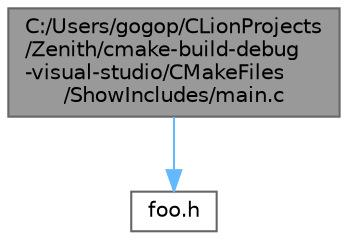 digraph "C:/Users/gogop/CLionProjects/Zenith/cmake-build-debug-visual-studio/CMakeFiles/ShowIncludes/main.c"
{
 // LATEX_PDF_SIZE
  bgcolor="transparent";
  edge [fontname=Helvetica,fontsize=10,labelfontname=Helvetica,labelfontsize=10];
  node [fontname=Helvetica,fontsize=10,shape=box,height=0.2,width=0.4];
  Node1 [id="Node000001",label="C:/Users/gogop/CLionProjects\l/Zenith/cmake-build-debug\l-visual-studio/CMakeFiles\l/ShowIncludes/main.c",height=0.2,width=0.4,color="gray40", fillcolor="grey60", style="filled", fontcolor="black",tooltip=" "];
  Node1 -> Node2 [id="edge1_Node000001_Node000002",color="steelblue1",style="solid",tooltip=" "];
  Node2 [id="Node000002",label="foo.h",height=0.2,width=0.4,color="grey40", fillcolor="white", style="filled",URL="$cmake-build-debug-visual-studio_2_c_make_files_2_show_includes_2foo_8h.html",tooltip=" "];
}
